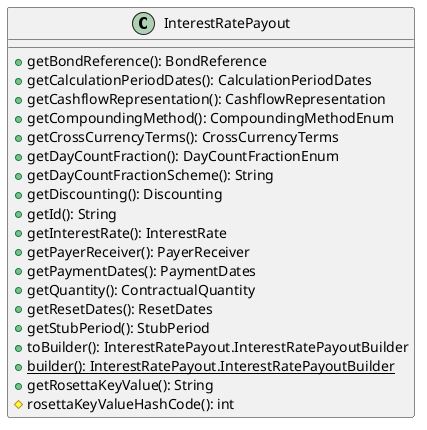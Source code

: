@startuml

    class InterestRatePayout [[InterestRatePayout.html]] {
        +getBondReference(): BondReference
        +getCalculationPeriodDates(): CalculationPeriodDates
        +getCashflowRepresentation(): CashflowRepresentation
        +getCompoundingMethod(): CompoundingMethodEnum
        +getCrossCurrencyTerms(): CrossCurrencyTerms
        +getDayCountFraction(): DayCountFractionEnum
        +getDayCountFractionScheme(): String
        +getDiscounting(): Discounting
        +getId(): String
        +getInterestRate(): InterestRate
        +getPayerReceiver(): PayerReceiver
        +getPaymentDates(): PaymentDates
        +getQuantity(): ContractualQuantity
        +getResetDates(): ResetDates
        +getStubPeriod(): StubPeriod
        +toBuilder(): InterestRatePayout.InterestRatePayoutBuilder
        {static} +builder(): InterestRatePayout.InterestRatePayoutBuilder
        +getRosettaKeyValue(): String
        #rosettaKeyValueHashCode(): int
    }

@enduml
